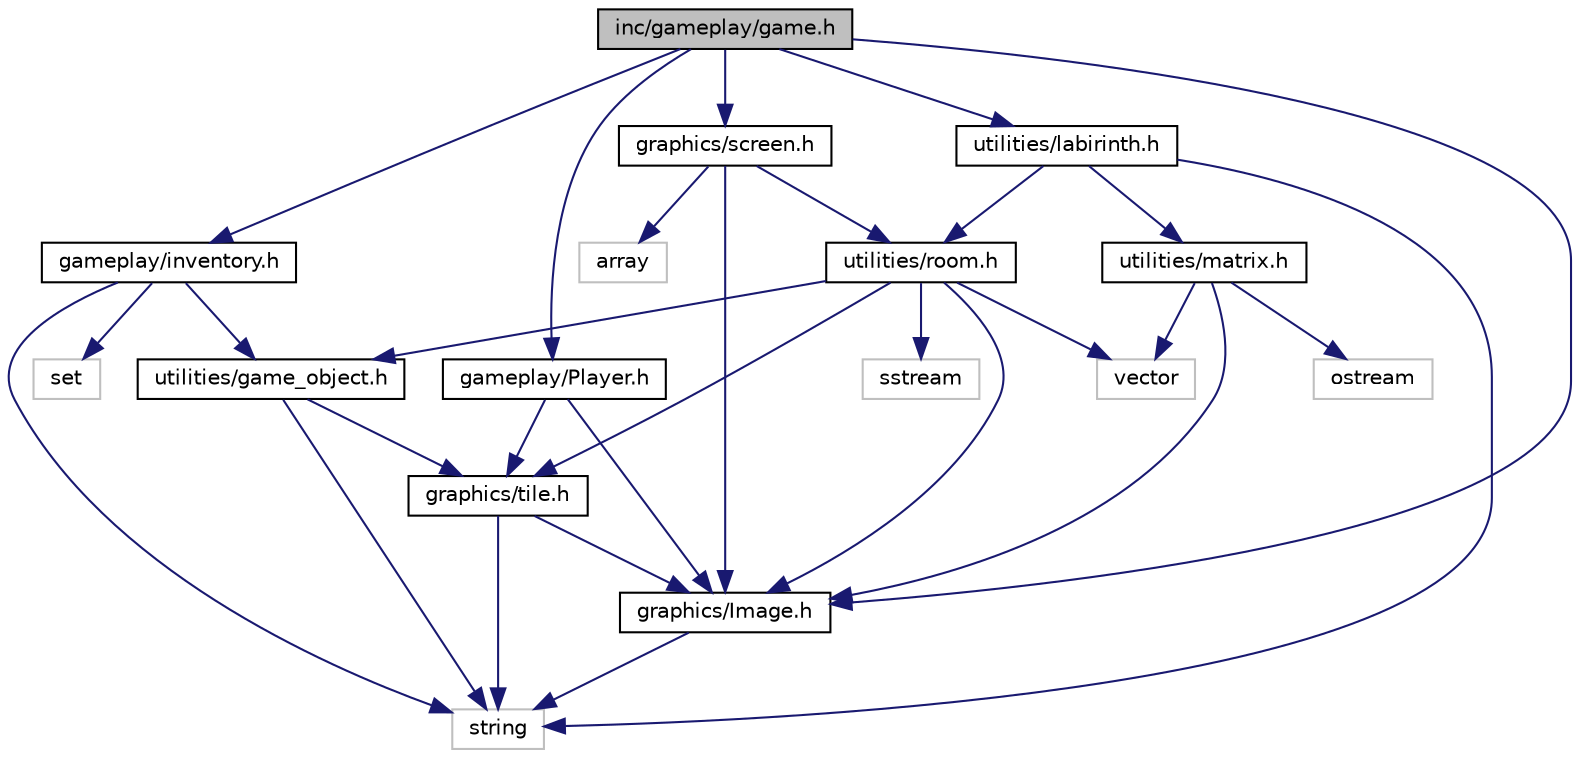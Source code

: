 digraph "inc/gameplay/game.h"
{
 // LATEX_PDF_SIZE
  edge [fontname="Helvetica",fontsize="10",labelfontname="Helvetica",labelfontsize="10"];
  node [fontname="Helvetica",fontsize="10",shape=record];
  Node1 [label="inc/gameplay/game.h",height=0.2,width=0.4,color="black", fillcolor="grey75", style="filled", fontcolor="black",tooltip="Storage class, which holds the game state."];
  Node1 -> Node2 [color="midnightblue",fontsize="10",style="solid"];
  Node2 [label="gameplay/Player.h",height=0.2,width=0.4,color="black", fillcolor="white", style="filled",URL="$Player_8h.html",tooltip="Point, PlayerActionection and Player classes."];
  Node2 -> Node3 [color="midnightblue",fontsize="10",style="solid"];
  Node3 [label="graphics/Image.h",height=0.2,width=0.4,color="black", fillcolor="white", style="filled",URL="$Image_8h.html",tooltip="Image and Pixel representation."];
  Node3 -> Node4 [color="midnightblue",fontsize="10",style="solid"];
  Node4 [label="string",height=0.2,width=0.4,color="grey75", fillcolor="white", style="filled",tooltip=" "];
  Node2 -> Node5 [color="midnightblue",fontsize="10",style="solid"];
  Node5 [label="graphics/tile.h",height=0.2,width=0.4,color="black", fillcolor="white", style="filled",URL="$tile_8h.html",tooltip=" "];
  Node5 -> Node3 [color="midnightblue",fontsize="10",style="solid"];
  Node5 -> Node4 [color="midnightblue",fontsize="10",style="solid"];
  Node1 -> Node6 [color="midnightblue",fontsize="10",style="solid"];
  Node6 [label="gameplay/inventory.h",height=0.2,width=0.4,color="black", fillcolor="white", style="filled",URL="$inventory_8h.html",tooltip=" "];
  Node6 -> Node7 [color="midnightblue",fontsize="10",style="solid"];
  Node7 [label="utilities/game_object.h",height=0.2,width=0.4,color="black", fillcolor="white", style="filled",URL="$game__object_8h.html",tooltip=" "];
  Node7 -> Node4 [color="midnightblue",fontsize="10",style="solid"];
  Node7 -> Node5 [color="midnightblue",fontsize="10",style="solid"];
  Node6 -> Node8 [color="midnightblue",fontsize="10",style="solid"];
  Node8 [label="set",height=0.2,width=0.4,color="grey75", fillcolor="white", style="filled",tooltip=" "];
  Node6 -> Node4 [color="midnightblue",fontsize="10",style="solid"];
  Node1 -> Node3 [color="midnightblue",fontsize="10",style="solid"];
  Node1 -> Node9 [color="midnightblue",fontsize="10",style="solid"];
  Node9 [label="graphics/screen.h",height=0.2,width=0.4,color="black", fillcolor="white", style="filled",URL="$screen_8h.html",tooltip="Representation of screen (it can move, etc)"];
  Node9 -> Node3 [color="midnightblue",fontsize="10",style="solid"];
  Node9 -> Node10 [color="midnightblue",fontsize="10",style="solid"];
  Node10 [label="utilities/room.h",height=0.2,width=0.4,color="black", fillcolor="white", style="filled",URL="$room_8h.html",tooltip=" "];
  Node10 -> Node11 [color="midnightblue",fontsize="10",style="solid"];
  Node11 [label="sstream",height=0.2,width=0.4,color="grey75", fillcolor="white", style="filled",tooltip=" "];
  Node10 -> Node12 [color="midnightblue",fontsize="10",style="solid"];
  Node12 [label="vector",height=0.2,width=0.4,color="grey75", fillcolor="white", style="filled",tooltip=" "];
  Node10 -> Node3 [color="midnightblue",fontsize="10",style="solid"];
  Node10 -> Node5 [color="midnightblue",fontsize="10",style="solid"];
  Node10 -> Node7 [color="midnightblue",fontsize="10",style="solid"];
  Node9 -> Node13 [color="midnightblue",fontsize="10",style="solid"];
  Node13 [label="array",height=0.2,width=0.4,color="grey75", fillcolor="white", style="filled",tooltip=" "];
  Node1 -> Node14 [color="midnightblue",fontsize="10",style="solid"];
  Node14 [label="utilities/labirinth.h",height=0.2,width=0.4,color="black", fillcolor="white", style="filled",URL="$labirinth_8h.html",tooltip="Labitinth creation from map."];
  Node14 -> Node4 [color="midnightblue",fontsize="10",style="solid"];
  Node14 -> Node10 [color="midnightblue",fontsize="10",style="solid"];
  Node14 -> Node15 [color="midnightblue",fontsize="10",style="solid"];
  Node15 [label="utilities/matrix.h",height=0.2,width=0.4,color="black", fillcolor="white", style="filled",URL="$matrix_8h.html",tooltip="Representation of matrix template (quite a common representation element)"];
  Node15 -> Node12 [color="midnightblue",fontsize="10",style="solid"];
  Node15 -> Node16 [color="midnightblue",fontsize="10",style="solid"];
  Node16 [label="ostream",height=0.2,width=0.4,color="grey75", fillcolor="white", style="filled",tooltip=" "];
  Node15 -> Node3 [color="midnightblue",fontsize="10",style="solid"];
}
